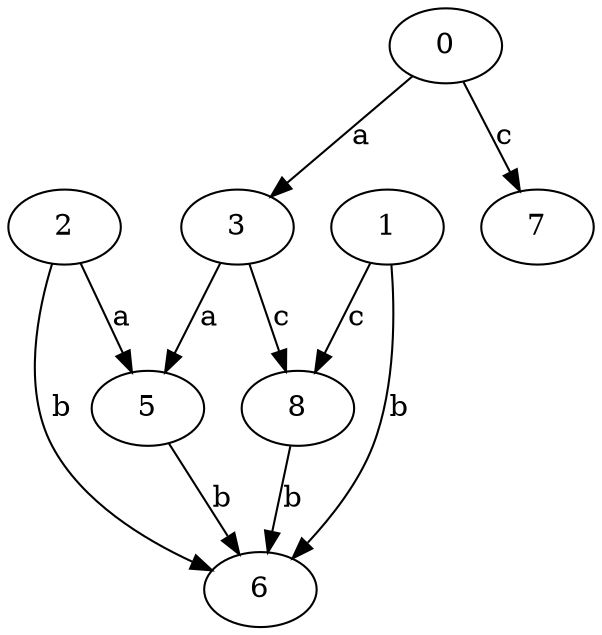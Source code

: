 strict digraph  {
2;
3;
5;
6;
0;
1;
7;
8;
2 -> 5  [label=a];
2 -> 6  [label=b];
3 -> 5  [label=a];
3 -> 8  [label=c];
5 -> 6  [label=b];
0 -> 3  [label=a];
0 -> 7  [label=c];
1 -> 6  [label=b];
1 -> 8  [label=c];
8 -> 6  [label=b];
}
